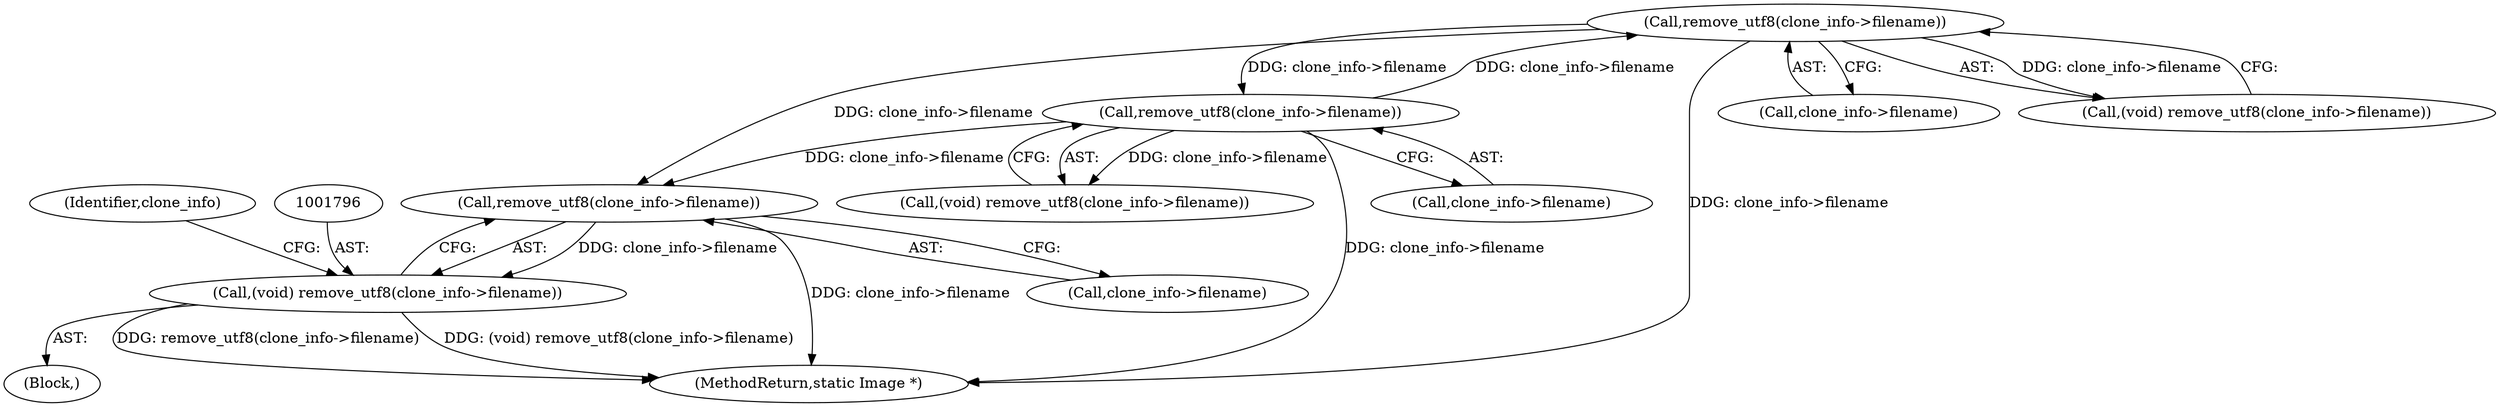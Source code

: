 digraph "0_ImageMagick_51b0ae01709adc1e4a9245e158ef17b85a110960@API" {
"1001797" [label="(Call,remove_utf8(clone_info->filename))"];
"1001601" [label="(Call,remove_utf8(clone_info->filename))"];
"1001689" [label="(Call,remove_utf8(clone_info->filename))"];
"1001795" [label="(Call,(void) remove_utf8(clone_info->filename))"];
"1001797" [label="(Call,remove_utf8(clone_info->filename))"];
"1001795" [label="(Call,(void) remove_utf8(clone_info->filename))"];
"1001602" [label="(Call,clone_info->filename)"];
"1001689" [label="(Call,remove_utf8(clone_info->filename))"];
"1001601" [label="(Call,remove_utf8(clone_info->filename))"];
"1001599" [label="(Call,(void) remove_utf8(clone_info->filename))"];
"1001785" [label="(Block,)"];
"1001823" [label="(MethodReturn,static Image *)"];
"1001687" [label="(Call,(void) remove_utf8(clone_info->filename))"];
"1001802" [label="(Identifier,clone_info)"];
"1001690" [label="(Call,clone_info->filename)"];
"1001798" [label="(Call,clone_info->filename)"];
"1001797" -> "1001795"  [label="AST: "];
"1001797" -> "1001798"  [label="CFG: "];
"1001798" -> "1001797"  [label="AST: "];
"1001795" -> "1001797"  [label="CFG: "];
"1001797" -> "1001823"  [label="DDG: clone_info->filename"];
"1001797" -> "1001795"  [label="DDG: clone_info->filename"];
"1001601" -> "1001797"  [label="DDG: clone_info->filename"];
"1001689" -> "1001797"  [label="DDG: clone_info->filename"];
"1001601" -> "1001599"  [label="AST: "];
"1001601" -> "1001602"  [label="CFG: "];
"1001602" -> "1001601"  [label="AST: "];
"1001599" -> "1001601"  [label="CFG: "];
"1001601" -> "1001823"  [label="DDG: clone_info->filename"];
"1001601" -> "1001599"  [label="DDG: clone_info->filename"];
"1001689" -> "1001601"  [label="DDG: clone_info->filename"];
"1001601" -> "1001689"  [label="DDG: clone_info->filename"];
"1001689" -> "1001687"  [label="AST: "];
"1001689" -> "1001690"  [label="CFG: "];
"1001690" -> "1001689"  [label="AST: "];
"1001687" -> "1001689"  [label="CFG: "];
"1001689" -> "1001823"  [label="DDG: clone_info->filename"];
"1001689" -> "1001687"  [label="DDG: clone_info->filename"];
"1001795" -> "1001785"  [label="AST: "];
"1001796" -> "1001795"  [label="AST: "];
"1001802" -> "1001795"  [label="CFG: "];
"1001795" -> "1001823"  [label="DDG: remove_utf8(clone_info->filename)"];
"1001795" -> "1001823"  [label="DDG: (void) remove_utf8(clone_info->filename)"];
}
